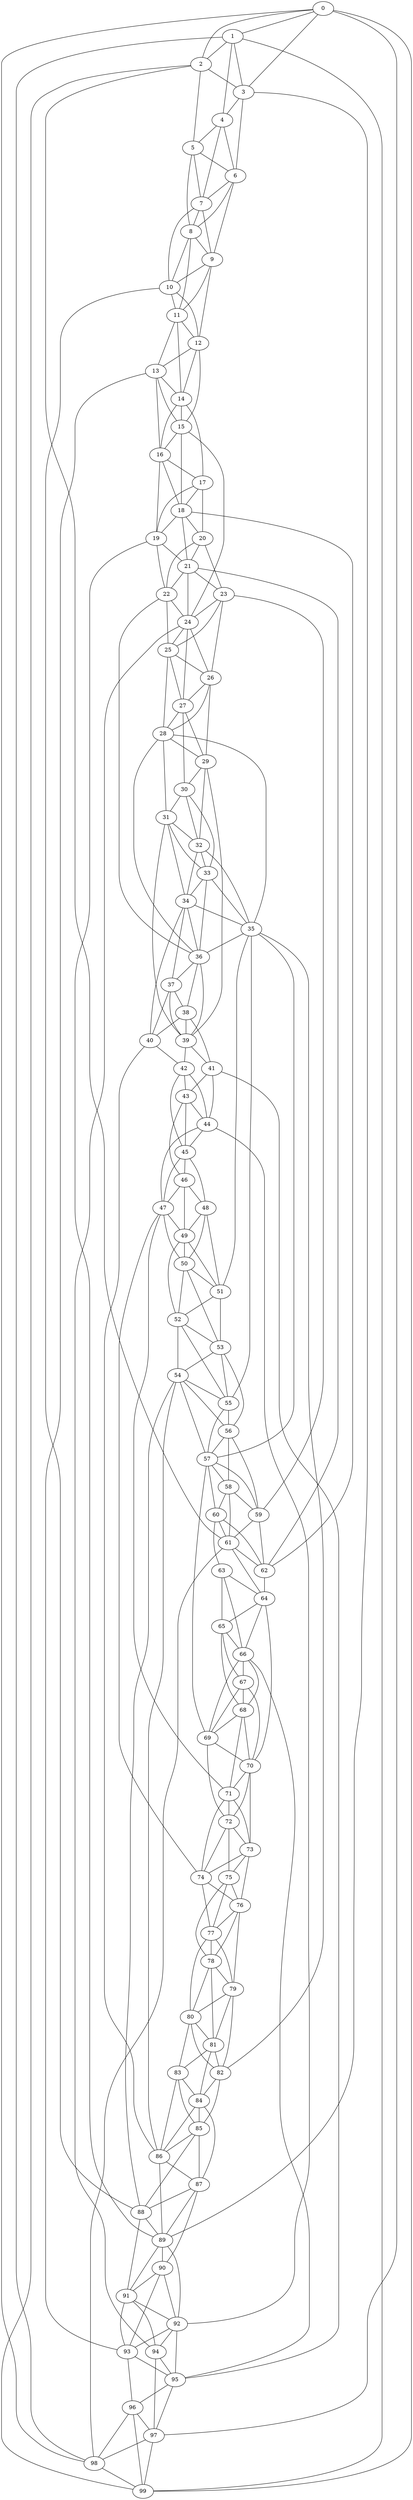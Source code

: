 strict graph "watts_strogatz_graph(100,6,0.1)" {
0;
1;
2;
3;
4;
5;
6;
7;
8;
9;
10;
11;
12;
13;
14;
15;
16;
17;
18;
19;
20;
21;
22;
23;
24;
25;
26;
27;
28;
29;
30;
31;
32;
33;
34;
35;
36;
37;
38;
39;
40;
41;
42;
43;
44;
45;
46;
47;
48;
49;
50;
51;
52;
53;
54;
55;
56;
57;
58;
59;
60;
61;
62;
63;
64;
65;
66;
67;
68;
69;
70;
71;
72;
73;
74;
75;
76;
77;
78;
79;
80;
81;
82;
83;
84;
85;
86;
87;
88;
89;
90;
91;
92;
93;
94;
95;
96;
97;
98;
99;
0 -- 1  [is_available=True, prob="0.556235577537"];
0 -- 2  [is_available=True, prob="1.0"];
0 -- 3  [is_available=True, prob="1.0"];
0 -- 97  [is_available=True, prob="0.0300042015644"];
0 -- 98  [is_available=True, prob="0.935187286941"];
0 -- 99  [is_available=True, prob="0.079038678125"];
1 -- 2  [is_available=True, prob="0.872365052162"];
1 -- 99  [is_available=True, prob="0.694282699906"];
1 -- 4  [is_available=True, prob="0.0639466707916"];
1 -- 98  [is_available=True, prob="0.450530346715"];
1 -- 3  [is_available=True, prob="0.186830289779"];
2 -- 3  [is_available=True, prob="0.158000482638"];
2 -- 5  [is_available=True, prob="0.993809829292"];
2 -- 99  [is_available=True, prob="0.574148798414"];
2 -- 61  [is_available=True, prob="1.0"];
3 -- 4  [is_available=True, prob="1.0"];
3 -- 6  [is_available=True, prob="1.0"];
3 -- 89  [is_available=True, prob="0.147831745919"];
4 -- 5  [is_available=True, prob="0.192609450415"];
4 -- 6  [is_available=True, prob="0.878979794687"];
4 -- 7  [is_available=True, prob="0.568576070686"];
5 -- 6  [is_available=True, prob="0.0717164210189"];
5 -- 7  [is_available=True, prob="0.234625663844"];
5 -- 8  [is_available=True, prob="1.0"];
6 -- 7  [is_available=True, prob="0.513029588013"];
6 -- 8  [is_available=True, prob="0.00438192032484"];
6 -- 9  [is_available=True, prob="0.569441706288"];
7 -- 8  [is_available=True, prob="0.301266555737"];
7 -- 9  [is_available=True, prob="0.736837410257"];
7 -- 10  [is_available=True, prob="1.0"];
8 -- 9  [is_available=True, prob="0.367577094667"];
8 -- 10  [is_available=True, prob="0.827555142191"];
8 -- 11  [is_available=True, prob="0.723310620212"];
9 -- 10  [is_available=True, prob="0.451721784176"];
9 -- 11  [is_available=True, prob="1.0"];
9 -- 12  [is_available=True, prob="0.0772684996995"];
10 -- 11  [is_available=True, prob="1.0"];
10 -- 12  [is_available=True, prob="0.118260252086"];
10 -- 88  [is_available=True, prob="0.996668483975"];
11 -- 12  [is_available=True, prob="1.0"];
11 -- 13  [is_available=True, prob="1.0"];
11 -- 14  [is_available=True, prob="0.698475319719"];
12 -- 13  [is_available=True, prob="0.309428073635"];
12 -- 14  [is_available=True, prob="0.183427510984"];
12 -- 15  [is_available=True, prob="0.458351544822"];
13 -- 14  [is_available=True, prob="0.353055545322"];
13 -- 15  [is_available=True, prob="0.773096851378"];
13 -- 16  [is_available=True, prob="0.0987929187347"];
13 -- 93  [is_available=True, prob="0.379855589828"];
14 -- 15  [is_available=True, prob="0.274697240741"];
14 -- 16  [is_available=True, prob="0.209317894003"];
14 -- 17  [is_available=True, prob="0.453235824711"];
15 -- 16  [is_available=True, prob="1.0"];
15 -- 18  [is_available=True, prob="0.324223190874"];
15 -- 24  [is_available=True, prob="1.0"];
16 -- 17  [is_available=True, prob="0.391884224469"];
16 -- 18  [is_available=True, prob="0.990339684697"];
16 -- 19  [is_available=True, prob="0.625588706834"];
17 -- 18  [is_available=True, prob="1.0"];
17 -- 19  [is_available=True, prob="0.169432234377"];
17 -- 20  [is_available=True, prob="1.0"];
18 -- 19  [is_available=True, prob="0.639529137492"];
18 -- 20  [is_available=True, prob="1.0"];
18 -- 21  [is_available=True, prob="0.0704524557593"];
18 -- 62  [is_available=True, prob="0.0599192627784"];
19 -- 21  [is_available=True, prob="0.0133279897903"];
19 -- 22  [is_available=True, prob="0.158083793207"];
19 -- 89  [is_available=True, prob="0.768617254524"];
20 -- 21  [is_available=True, prob="0.133335238791"];
20 -- 22  [is_available=True, prob="0.337645224949"];
20 -- 23  [is_available=True, prob="0.045206225338"];
21 -- 22  [is_available=True, prob="0.734275110499"];
21 -- 23  [is_available=True, prob="0.829697978498"];
21 -- 24  [is_available=True, prob="0.0267986755836"];
21 -- 62  [is_available=True, prob="0.249907149361"];
22 -- 36  [is_available=True, prob="1.0"];
22 -- 24  [is_available=True, prob="0.48416607404"];
22 -- 25  [is_available=True, prob="0.0127940092709"];
23 -- 24  [is_available=True, prob="1.0"];
23 -- 25  [is_available=True, prob="0.266829447924"];
23 -- 26  [is_available=True, prob="1.0"];
23 -- 59  [is_available=True, prob="0.121892176121"];
24 -- 25  [is_available=True, prob="0.328724066592"];
24 -- 26  [is_available=True, prob="1.0"];
24 -- 27  [is_available=True, prob="0.645420582777"];
24 -- 94  [is_available=True, prob="1.0"];
25 -- 26  [is_available=True, prob="0.607287444462"];
25 -- 27  [is_available=True, prob="0.312911124955"];
25 -- 28  [is_available=True, prob="0.911977676347"];
26 -- 27  [is_available=True, prob="1.0"];
26 -- 28  [is_available=True, prob="0.314443930619"];
26 -- 29  [is_available=True, prob="0.786706583731"];
27 -- 28  [is_available=True, prob="0.0904934979067"];
27 -- 29  [is_available=True, prob="0.998649280599"];
27 -- 30  [is_available=True, prob="1.0"];
28 -- 35  [is_available=True, prob="0.625292698066"];
28 -- 36  [is_available=True, prob="0.00149796913892"];
28 -- 29  [is_available=True, prob="0.0550598025718"];
28 -- 31  [is_available=True, prob="0.494852054732"];
29 -- 32  [is_available=True, prob="0.833327850692"];
29 -- 39  [is_available=True, prob="0.277484201828"];
29 -- 30  [is_available=True, prob="0.562588212139"];
30 -- 32  [is_available=True, prob="0.670408117784"];
30 -- 33  [is_available=True, prob="0.852286901679"];
30 -- 31  [is_available=True, prob="0.0590848584853"];
31 -- 32  [is_available=True, prob="0.631949360888"];
31 -- 33  [is_available=True, prob="1.0"];
31 -- 34  [is_available=True, prob="1.0"];
31 -- 39  [is_available=True, prob="0.795895567776"];
32 -- 33  [is_available=True, prob="1.0"];
32 -- 34  [is_available=True, prob="0.870976414372"];
32 -- 35  [is_available=True, prob="0.443516449691"];
33 -- 34  [is_available=True, prob="0.764324362838"];
33 -- 35  [is_available=True, prob="0.576214462557"];
33 -- 36  [is_available=True, prob="0.11990497738"];
34 -- 35  [is_available=True, prob="1.0"];
34 -- 36  [is_available=True, prob="1.0"];
34 -- 37  [is_available=True, prob="0.613168699025"];
34 -- 40  [is_available=True, prob="1.0"];
35 -- 36  [is_available=True, prob="0.414453588816"];
35 -- 82  [is_available=True, prob="0.765639317288"];
35 -- 51  [is_available=True, prob="1.0"];
35 -- 55  [is_available=True, prob="0.316168406405"];
35 -- 57  [is_available=True, prob="1.0"];
36 -- 37  [is_available=True, prob="1.0"];
36 -- 38  [is_available=True, prob="0.664701125095"];
36 -- 39  [is_available=True, prob="1.0"];
37 -- 38  [is_available=True, prob="0.618855932445"];
37 -- 39  [is_available=True, prob="0.540574517728"];
37 -- 40  [is_available=True, prob="0.335529309392"];
38 -- 39  [is_available=True, prob="0.624204367016"];
38 -- 40  [is_available=True, prob="0.753565181357"];
38 -- 41  [is_available=True, prob="0.00515142094874"];
39 -- 41  [is_available=True, prob="0.0362288556754"];
39 -- 42  [is_available=True, prob="0.953624189149"];
40 -- 42  [is_available=True, prob="0.288582934981"];
40 -- 86  [is_available=True, prob="0.756567229485"];
41 -- 43  [is_available=True, prob="0.757905617688"];
41 -- 44  [is_available=True, prob="0.398363819079"];
41 -- 95  [is_available=True, prob="0.577686058002"];
42 -- 43  [is_available=True, prob="0.820792179682"];
42 -- 44  [is_available=True, prob="0.385730748119"];
42 -- 45  [is_available=True, prob="0.300553773202"];
43 -- 44  [is_available=True, prob="1.0"];
43 -- 45  [is_available=True, prob="1.0"];
43 -- 46  [is_available=True, prob="1.0"];
44 -- 45  [is_available=True, prob="0.800605057173"];
44 -- 47  [is_available=True, prob="0.518348150919"];
44 -- 92  [is_available=True, prob="0.290909520941"];
45 -- 46  [is_available=True, prob="0.303757240181"];
45 -- 47  [is_available=True, prob="0.857990733854"];
45 -- 48  [is_available=True, prob="0.333548757185"];
46 -- 47  [is_available=True, prob="1.0"];
46 -- 48  [is_available=True, prob="0.247774659827"];
46 -- 49  [is_available=True, prob="0.363749846548"];
47 -- 71  [is_available=True, prob="1.0"];
47 -- 74  [is_available=True, prob="0.97682001593"];
47 -- 49  [is_available=True, prob="0.872492469984"];
47 -- 50  [is_available=True, prob="0.737032717796"];
48 -- 49  [is_available=True, prob="1.0"];
48 -- 50  [is_available=True, prob="0.727954401455"];
48 -- 51  [is_available=True, prob="0.611083736468"];
49 -- 50  [is_available=True, prob="1.0"];
49 -- 51  [is_available=True, prob="0.962678144653"];
49 -- 52  [is_available=True, prob="0.0538931155923"];
50 -- 51  [is_available=True, prob="0.685317376237"];
50 -- 52  [is_available=True, prob="0.158625811821"];
50 -- 53  [is_available=True, prob="0.658636652544"];
51 -- 52  [is_available=True, prob="0.71846190675"];
51 -- 53  [is_available=True, prob="0.919196762589"];
52 -- 53  [is_available=True, prob="1.0"];
52 -- 54  [is_available=True, prob="0.532801345661"];
52 -- 55  [is_available=True, prob="1.0"];
53 -- 54  [is_available=True, prob="0.35824493974"];
53 -- 55  [is_available=True, prob="1.0"];
53 -- 56  [is_available=True, prob="1.0"];
54 -- 88  [is_available=True, prob="0.153965852911"];
54 -- 86  [is_available=True, prob="1.0"];
54 -- 55  [is_available=True, prob="0.117666809203"];
54 -- 56  [is_available=True, prob="0.650587206383"];
54 -- 57  [is_available=True, prob="0.704481309581"];
55 -- 56  [is_available=True, prob="0.536075587176"];
55 -- 57  [is_available=True, prob="1.0"];
56 -- 57  [is_available=True, prob="1.0"];
56 -- 58  [is_available=True, prob="0.392291896504"];
56 -- 59  [is_available=True, prob="1.0"];
57 -- 69  [is_available=True, prob="0.738291527778"];
57 -- 58  [is_available=True, prob="0.119148839052"];
57 -- 59  [is_available=True, prob="0.878230800569"];
57 -- 60  [is_available=True, prob="0.840700863028"];
58 -- 59  [is_available=True, prob="0.971840286087"];
58 -- 60  [is_available=True, prob="0.0658777357459"];
58 -- 61  [is_available=True, prob="0.143202957829"];
59 -- 61  [is_available=True, prob="0.160307571412"];
59 -- 62  [is_available=True, prob="0.29826335755"];
60 -- 61  [is_available=True, prob="1.0"];
60 -- 62  [is_available=True, prob="0.345035080315"];
60 -- 63  [is_available=True, prob="0.609296053908"];
61 -- 64  [is_available=True, prob="0.948578417068"];
61 -- 98  [is_available=True, prob="0.671947437843"];
61 -- 62  [is_available=True, prob="1.0"];
62 -- 64  [is_available=True, prob="0.496814650784"];
63 -- 64  [is_available=True, prob="0.887640541001"];
63 -- 65  [is_available=True, prob="0.0892132833822"];
63 -- 66  [is_available=True, prob="0.923358976237"];
64 -- 65  [is_available=True, prob="0.545836681908"];
64 -- 66  [is_available=True, prob="0.430415576852"];
64 -- 70  [is_available=True, prob="1.0"];
65 -- 66  [is_available=True, prob="0.919826884704"];
65 -- 67  [is_available=True, prob="0.932561969667"];
65 -- 68  [is_available=True, prob="0.353043278969"];
66 -- 67  [is_available=True, prob="1.0"];
66 -- 68  [is_available=True, prob="1.0"];
66 -- 69  [is_available=True, prob="0.247470898205"];
66 -- 95  [is_available=True, prob="1.0"];
67 -- 68  [is_available=True, prob="0.513433022878"];
67 -- 69  [is_available=True, prob="0.56910976444"];
67 -- 70  [is_available=True, prob="1.0"];
68 -- 69  [is_available=True, prob="0.954560574432"];
68 -- 70  [is_available=True, prob="1.0"];
68 -- 71  [is_available=True, prob="0.409788842281"];
69 -- 70  [is_available=True, prob="0.64194615133"];
69 -- 72  [is_available=True, prob="1.0"];
70 -- 71  [is_available=True, prob="0.051955333582"];
70 -- 72  [is_available=True, prob="0.752022600059"];
70 -- 73  [is_available=True, prob="0.591523391571"];
71 -- 72  [is_available=True, prob="0.227591254856"];
71 -- 73  [is_available=True, prob="0.233411813961"];
71 -- 74  [is_available=True, prob="0.184251088638"];
72 -- 73  [is_available=True, prob="0.345699575623"];
72 -- 74  [is_available=True, prob="0.259376333971"];
72 -- 75  [is_available=True, prob="1.0"];
73 -- 74  [is_available=True, prob="1.0"];
73 -- 75  [is_available=True, prob="0.140384361768"];
73 -- 76  [is_available=True, prob="0.467216353152"];
74 -- 76  [is_available=True, prob="0.764612783408"];
74 -- 77  [is_available=True, prob="0.248330949298"];
75 -- 76  [is_available=True, prob="1.0"];
75 -- 77  [is_available=True, prob="0.88105838204"];
75 -- 78  [is_available=True, prob="0.559917548193"];
76 -- 77  [is_available=True, prob="1.0"];
76 -- 78  [is_available=True, prob="0.65809836811"];
76 -- 79  [is_available=True, prob="0.737881192774"];
77 -- 78  [is_available=True, prob="0.0580221613137"];
77 -- 79  [is_available=True, prob="0.957756265108"];
77 -- 80  [is_available=True, prob="0.315838215421"];
78 -- 79  [is_available=True, prob="0.941573110232"];
78 -- 80  [is_available=True, prob="1.0"];
78 -- 81  [is_available=True, prob="0.282332931045"];
79 -- 80  [is_available=True, prob="0.175459870958"];
79 -- 81  [is_available=True, prob="0.339910860246"];
79 -- 82  [is_available=True, prob="0.985939272329"];
80 -- 81  [is_available=True, prob="1.0"];
80 -- 82  [is_available=True, prob="0.625512761738"];
80 -- 83  [is_available=True, prob="0.739747837983"];
81 -- 82  [is_available=True, prob="0.99592200055"];
81 -- 83  [is_available=True, prob="1.0"];
81 -- 84  [is_available=True, prob="0.75684659319"];
82 -- 84  [is_available=True, prob="0.434237476017"];
82 -- 85  [is_available=True, prob="1.0"];
83 -- 84  [is_available=True, prob="0.122689729858"];
83 -- 85  [is_available=True, prob="1.0"];
83 -- 86  [is_available=True, prob="1.0"];
84 -- 85  [is_available=True, prob="0.559092118867"];
84 -- 86  [is_available=True, prob="0.538077162396"];
84 -- 87  [is_available=True, prob="1.0"];
85 -- 86  [is_available=True, prob="0.0597834413997"];
85 -- 87  [is_available=True, prob="1.0"];
85 -- 88  [is_available=True, prob="0.792711313695"];
86 -- 87  [is_available=True, prob="1.0"];
86 -- 89  [is_available=True, prob="0.930678449331"];
87 -- 88  [is_available=True, prob="0.845664480758"];
87 -- 89  [is_available=True, prob="0.182308247202"];
87 -- 90  [is_available=True, prob="0.535457651444"];
88 -- 89  [is_available=True, prob="0.744170786929"];
88 -- 91  [is_available=True, prob="0.548124611492"];
89 -- 90  [is_available=True, prob="1.0"];
89 -- 91  [is_available=True, prob="0.801629352346"];
89 -- 92  [is_available=True, prob="0.758295525629"];
90 -- 91  [is_available=True, prob="0.770390429917"];
90 -- 92  [is_available=True, prob="0.912203742613"];
90 -- 93  [is_available=True, prob="0.711279151811"];
91 -- 92  [is_available=True, prob="0.086038458921"];
91 -- 93  [is_available=True, prob="0.701074398929"];
91 -- 94  [is_available=True, prob="0.790361084379"];
92 -- 93  [is_available=True, prob="0.236480349378"];
92 -- 94  [is_available=True, prob="0.727378738304"];
92 -- 95  [is_available=True, prob="1.0"];
93 -- 96  [is_available=True, prob="1.0"];
93 -- 95  [is_available=True, prob="1.0"];
94 -- 97  [is_available=True, prob="0.740837047876"];
94 -- 95  [is_available=True, prob="0.450626470337"];
95 -- 96  [is_available=True, prob="1.0"];
95 -- 97  [is_available=True, prob="0.0622376971449"];
96 -- 97  [is_available=True, prob="0.515805645348"];
96 -- 98  [is_available=True, prob="0.315350190561"];
96 -- 99  [is_available=True, prob="0.781793016715"];
97 -- 98  [is_available=True, prob="1.0"];
97 -- 99  [is_available=True, prob="1.0"];
98 -- 99  [is_available=True, prob="0.80153820906"];
}

